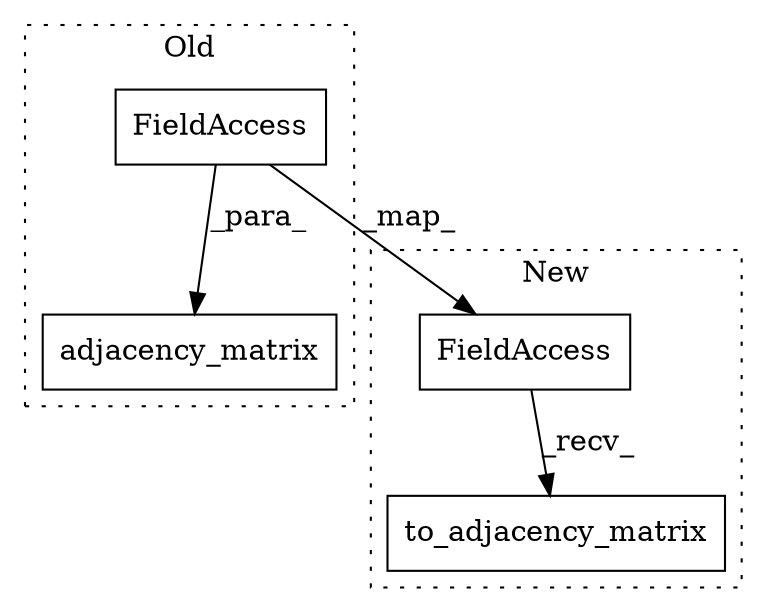 digraph G {
subgraph cluster0 {
1 [label="adjacency_matrix" a="32" s="1247,1282" l="17,1" shape="box"];
3 [label="FieldAccess" a="22" s="1264" l="8" shape="box"];
label = "Old";
style="dotted";
}
subgraph cluster1 {
2 [label="to_adjacency_matrix" a="32" s="1246" l="21" shape="box"];
4 [label="FieldAccess" a="22" s="1237" l="8" shape="box"];
label = "New";
style="dotted";
}
3 -> 1 [label="_para_"];
3 -> 4 [label="_map_"];
4 -> 2 [label="_recv_"];
}